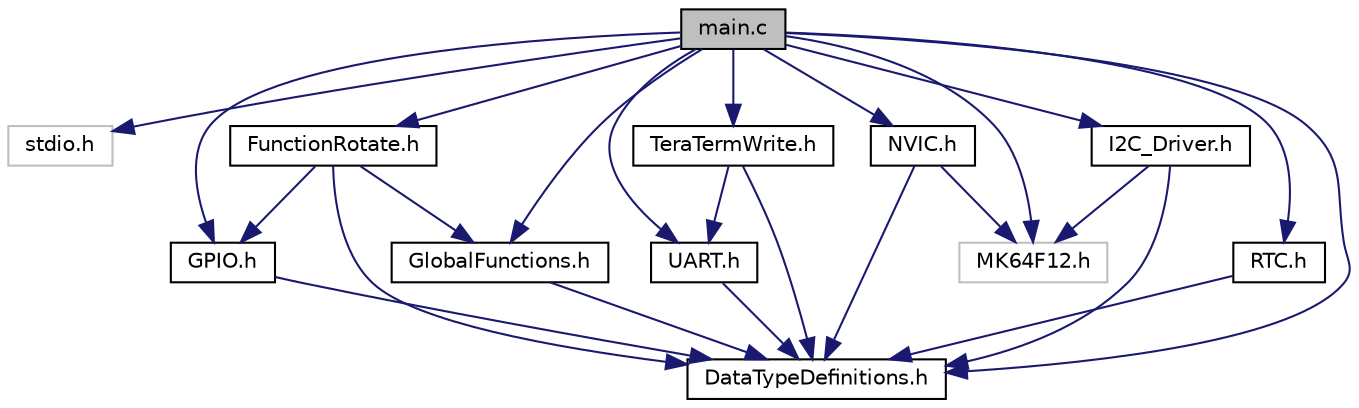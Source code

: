 digraph "main.c"
{
  edge [fontname="Helvetica",fontsize="10",labelfontname="Helvetica",labelfontsize="10"];
  node [fontname="Helvetica",fontsize="10",shape=record];
  Node0 [label="main.c",height=0.2,width=0.4,color="black", fillcolor="grey75", style="filled", fontcolor="black"];
  Node0 -> Node1 [color="midnightblue",fontsize="10",style="solid",fontname="Helvetica"];
  Node1 [label="stdio.h",height=0.2,width=0.4,color="grey75", fillcolor="white", style="filled"];
  Node0 -> Node2 [color="midnightblue",fontsize="10",style="solid",fontname="Helvetica"];
  Node2 [label="GPIO.h",height=0.2,width=0.4,color="black", fillcolor="white", style="filled",URL="$_g_p_i_o_8h.html",tooltip="This is the header file for the GPIO device driver for Kinetis K64. It contains all configuration fun..."];
  Node2 -> Node3 [color="midnightblue",fontsize="10",style="solid",fontname="Helvetica"];
  Node3 [label="DataTypeDefinitions.h",height=0.2,width=0.4,color="black", fillcolor="white", style="filled",URL="$_data_type_definitions_8h.html"];
  Node0 -> Node4 [color="midnightblue",fontsize="10",style="solid",fontname="Helvetica"];
  Node4 [label="GlobalFunctions.h",height=0.2,width=0.4,color="black", fillcolor="white", style="filled",URL="$_global_functions_8h.html"];
  Node4 -> Node3 [color="midnightblue",fontsize="10",style="solid",fontname="Helvetica"];
  Node0 -> Node3 [color="midnightblue",fontsize="10",style="solid",fontname="Helvetica"];
  Node0 -> Node5 [color="midnightblue",fontsize="10",style="solid",fontname="Helvetica"];
  Node5 [label="MK64F12.h",height=0.2,width=0.4,color="grey75", fillcolor="white", style="filled"];
  Node0 -> Node6 [color="midnightblue",fontsize="10",style="solid",fontname="Helvetica"];
  Node6 [label="FunctionRotate.h",height=0.2,width=0.4,color="black", fillcolor="white", style="filled",URL="$_function_rotate_8h.html"];
  Node6 -> Node3 [color="midnightblue",fontsize="10",style="solid",fontname="Helvetica"];
  Node6 -> Node2 [color="midnightblue",fontsize="10",style="solid",fontname="Helvetica"];
  Node6 -> Node4 [color="midnightblue",fontsize="10",style="solid",fontname="Helvetica"];
  Node0 -> Node7 [color="midnightblue",fontsize="10",style="solid",fontname="Helvetica"];
  Node7 [label="UART.h",height=0.2,width=0.4,color="black", fillcolor="white", style="filled",URL="$_u_a_r_t_8h.html",tooltip="This is the header file for the UART device driver. It contains the macros and function definition..."];
  Node7 -> Node3 [color="midnightblue",fontsize="10",style="solid",fontname="Helvetica"];
  Node0 -> Node8 [color="midnightblue",fontsize="10",style="solid",fontname="Helvetica"];
  Node8 [label="NVIC.h",height=0.2,width=0.4,color="black", fillcolor="white", style="filled",URL="$_n_v_i_c_8h.html"];
  Node8 -> Node3 [color="midnightblue",fontsize="10",style="solid",fontname="Helvetica"];
  Node8 -> Node5 [color="midnightblue",fontsize="10",style="solid",fontname="Helvetica"];
  Node0 -> Node9 [color="midnightblue",fontsize="10",style="solid",fontname="Helvetica"];
  Node9 [label="TeraTermWrite.h",height=0.2,width=0.4,color="black", fillcolor="white", style="filled",URL="$_tera_term_write_8h.html"];
  Node9 -> Node7 [color="midnightblue",fontsize="10",style="solid",fontname="Helvetica"];
  Node9 -> Node3 [color="midnightblue",fontsize="10",style="solid",fontname="Helvetica"];
  Node0 -> Node10 [color="midnightblue",fontsize="10",style="solid",fontname="Helvetica"];
  Node10 [label="I2C_Driver.h",height=0.2,width=0.4,color="black", fillcolor="white", style="filled",URL="$_i2_c___driver_8h.html"];
  Node10 -> Node5 [color="midnightblue",fontsize="10",style="solid",fontname="Helvetica"];
  Node10 -> Node3 [color="midnightblue",fontsize="10",style="solid",fontname="Helvetica"];
  Node0 -> Node11 [color="midnightblue",fontsize="10",style="solid",fontname="Helvetica"];
  Node11 [label="RTC.h",height=0.2,width=0.4,color="black", fillcolor="white", style="filled",URL="$_r_t_c_8h.html"];
  Node11 -> Node3 [color="midnightblue",fontsize="10",style="solid",fontname="Helvetica"];
}
